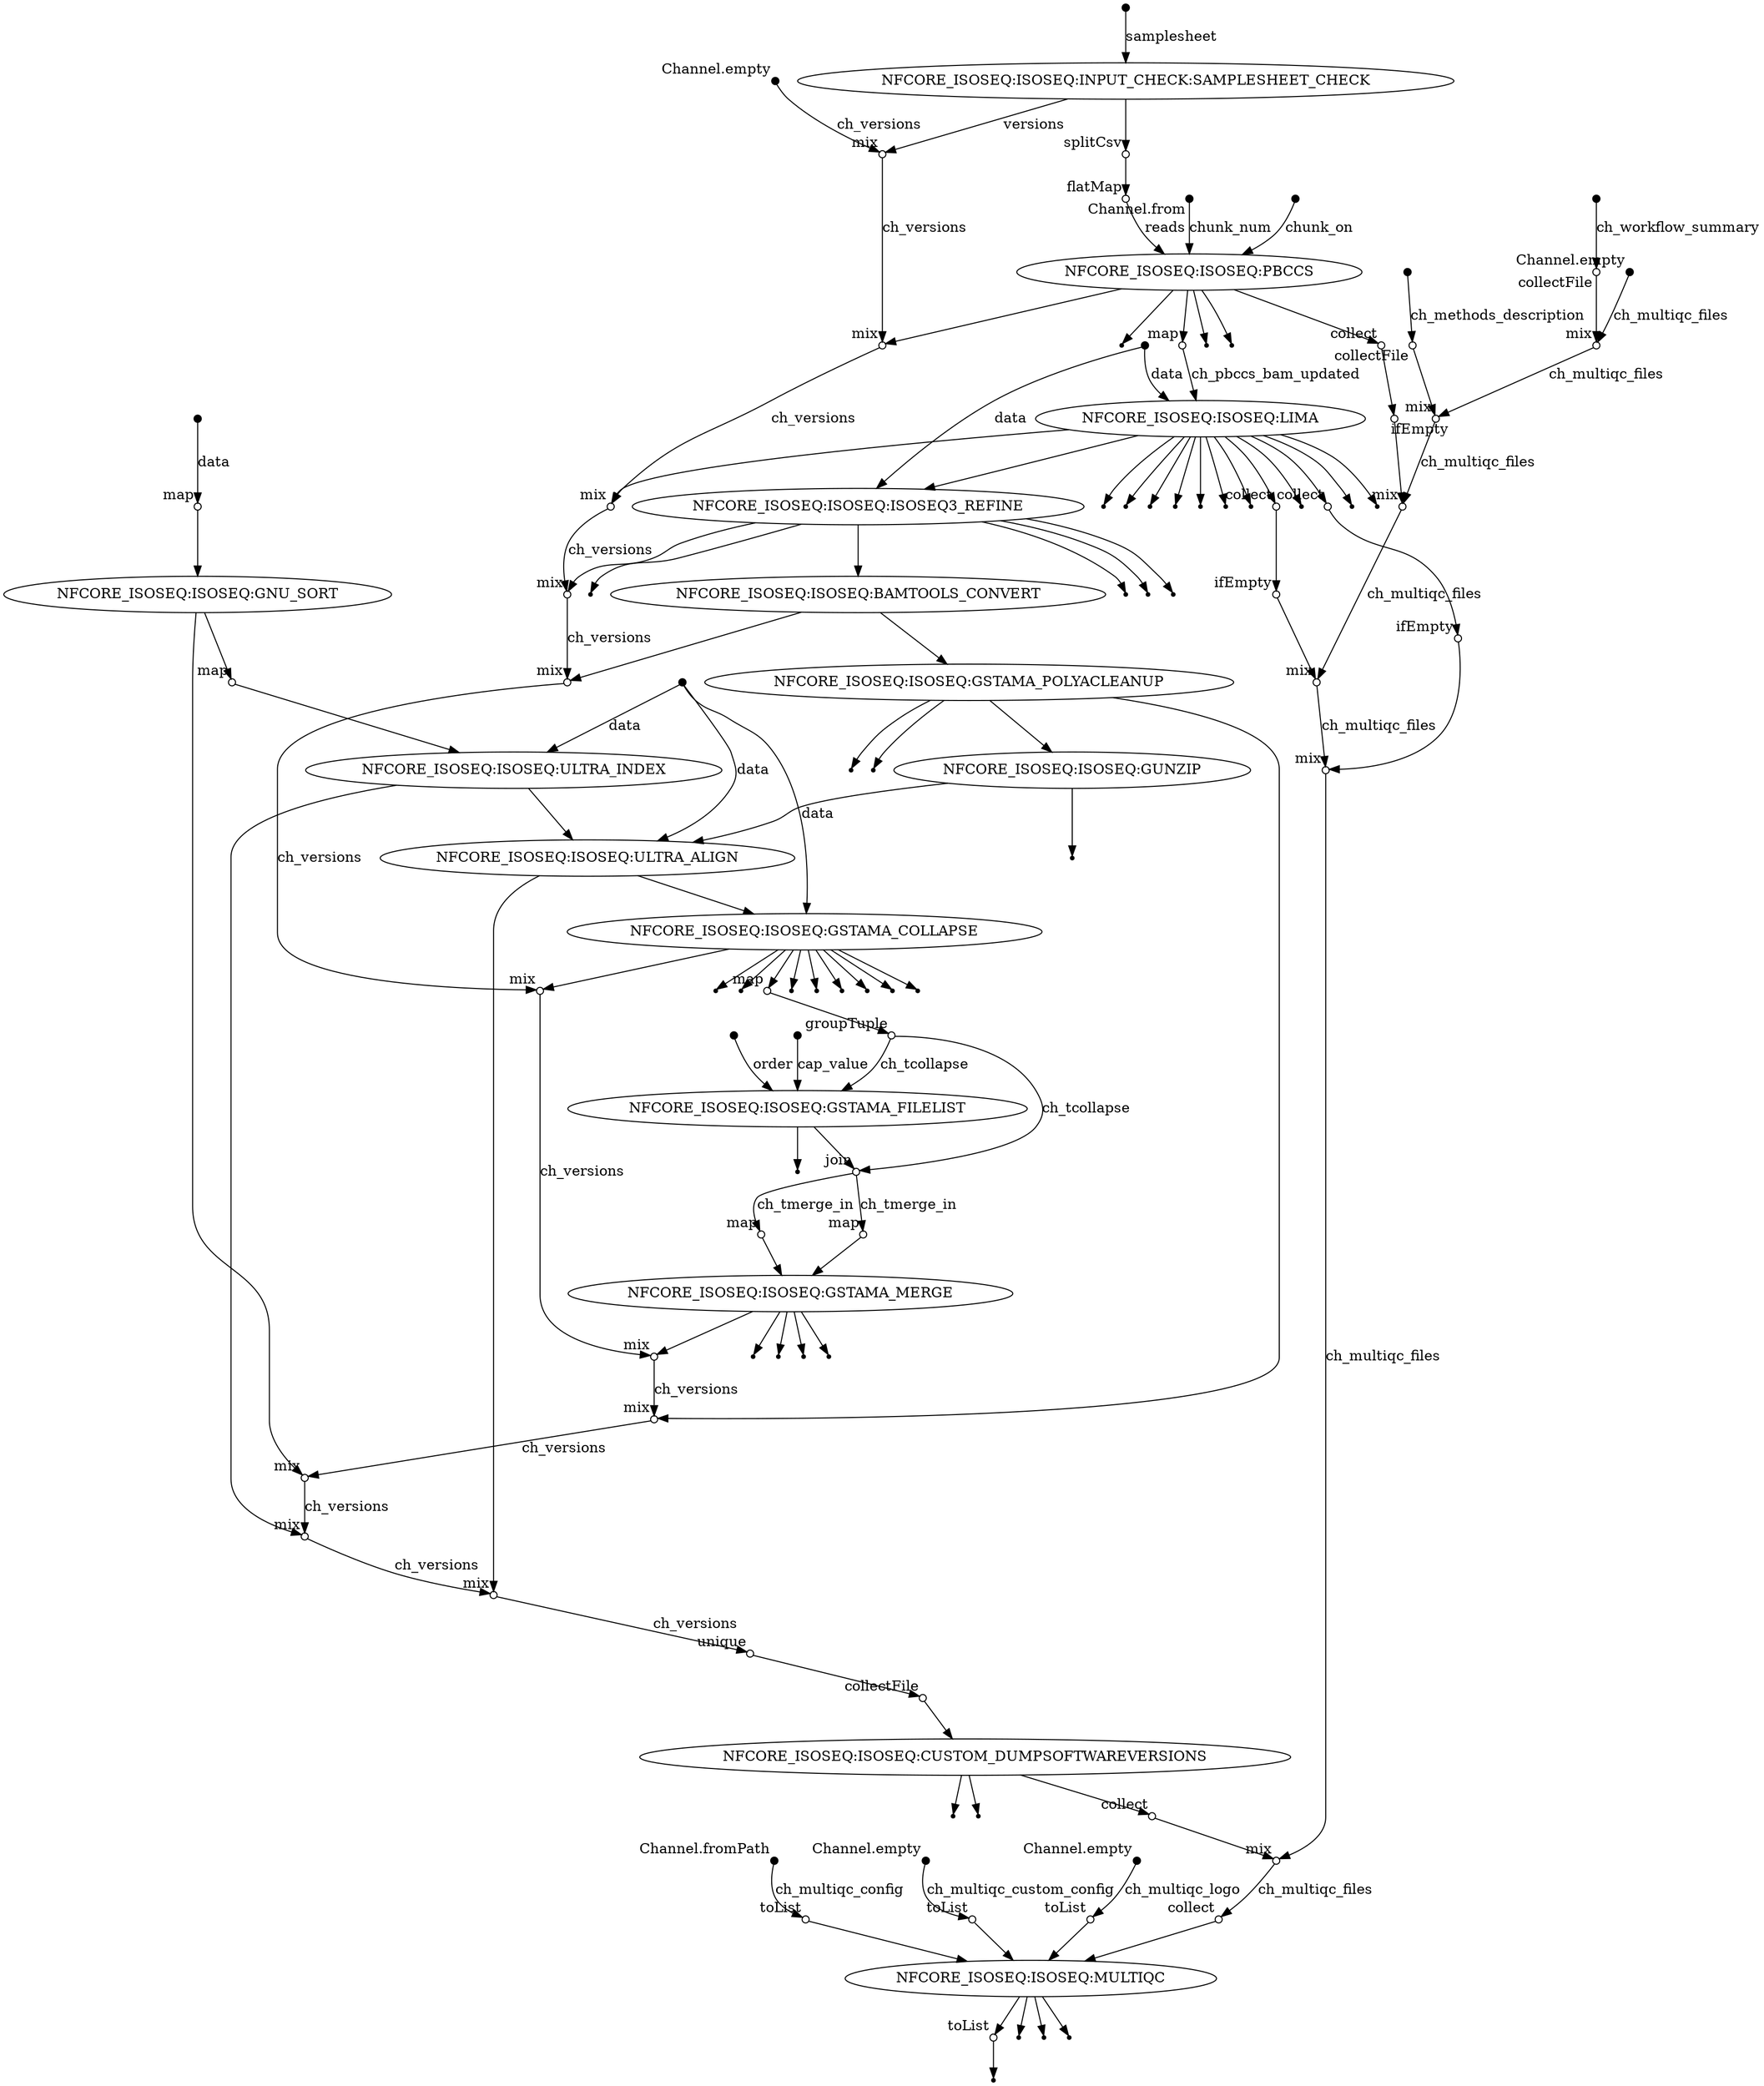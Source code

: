 digraph "isoseq_dag" {
v0 [shape=point,label="",fixedsize=true,width=0.1,xlabel="Channel.fromPath"];
v103 [shape=circle,label="",fixedsize=true,width=0.1,xlabel="toList"];
v0 -> v103 [label="ch_multiqc_config"];

v1 [shape=point,label="",fixedsize=true,width=0.1,xlabel="Channel.empty"];
v104 [shape=circle,label="",fixedsize=true,width=0.1,xlabel="toList"];
v1 -> v104 [label="ch_multiqc_custom_config"];

v2 [shape=point,label="",fixedsize=true,width=0.1,xlabel="Channel.empty"];
v105 [shape=circle,label="",fixedsize=true,width=0.1,xlabel="toList"];
v2 -> v105 [label="ch_multiqc_logo"];

v3 [shape=point,label="",fixedsize=true,width=0.1,xlabel="Channel.empty"];
v8 [shape=circle,label="",fixedsize=true,width=0.1,xlabel="mix"];
v3 -> v8 [label="ch_versions"];

v4 [shape=point,label="",fixedsize=true,width=0.1];
v5 [label="NFCORE_ISOSEQ:ISOSEQ:INPUT_CHECK:SAMPLESHEET_CHECK"];
v4 -> v5 [label="samplesheet"];

v5 [label="NFCORE_ISOSEQ:ISOSEQ:INPUT_CHECK:SAMPLESHEET_CHECK"];
v6 [shape=circle,label="",fixedsize=true,width=0.1,xlabel="splitCsv"];
v5 -> v6;

v5 [label="NFCORE_ISOSEQ:ISOSEQ:INPUT_CHECK:SAMPLESHEET_CHECK"];
v8 [shape=circle,label="",fixedsize=true,width=0.1,xlabel="mix"];
v5 -> v8 [label="versions"];

v6 [shape=circle,label="",fixedsize=true,width=0.1,xlabel="splitCsv"];
v7 [shape=circle,label="",fixedsize=true,width=0.1,xlabel="flatMap"];
v6 -> v7;

v7 [shape=circle,label="",fixedsize=true,width=0.1,xlabel="flatMap"];
v11 [label="NFCORE_ISOSEQ:ISOSEQ:PBCCS"];
v7 -> v11 [label="reads"];

v8 [shape=circle,label="",fixedsize=true,width=0.1,xlabel="mix"];
v69 [shape=circle,label="",fixedsize=true,width=0.1,xlabel="mix"];
v8 -> v69 [label="ch_versions"];

v9 [shape=point,label="",fixedsize=true,width=0.1,xlabel="Channel.from"];
v11 [label="NFCORE_ISOSEQ:ISOSEQ:PBCCS"];
v9 -> v11 [label="chunk_num"];

v10 [shape=point,label="",fixedsize=true,width=0.1];
v11 [label="NFCORE_ISOSEQ:ISOSEQ:PBCCS"];
v10 -> v11 [label="chunk_on"];

v11 [label="NFCORE_ISOSEQ:ISOSEQ:PBCCS"];
v15 [shape=circle,label="",fixedsize=true,width=0.1,xlabel="map"];
v11 -> v15;

v11 [label="NFCORE_ISOSEQ:ISOSEQ:PBCCS"];
v14 [shape=point];
v11 -> v14;

v11 [label="NFCORE_ISOSEQ:ISOSEQ:PBCCS"];
v13 [shape=point];
v11 -> v13;

v11 [label="NFCORE_ISOSEQ:ISOSEQ:PBCCS"];
v91 [shape=circle,label="",fixedsize=true,width=0.1,xlabel="collect"];
v11 -> v91;

v11 [label="NFCORE_ISOSEQ:ISOSEQ:PBCCS"];
v12 [shape=point];
v11 -> v12;

v11 [label="NFCORE_ISOSEQ:ISOSEQ:PBCCS"];
v69 [shape=circle,label="",fixedsize=true,width=0.1,xlabel="mix"];
v11 -> v69;

v15 [shape=circle,label="",fixedsize=true,width=0.1,xlabel="map"];
v17 [label="NFCORE_ISOSEQ:ISOSEQ:LIMA"];
v15 -> v17 [label="ch_pbccs_bam_updated"];

v16 [shape=point,label="",fixedsize=true,width=0.1];
v17 [label="NFCORE_ISOSEQ:ISOSEQ:LIMA"];
v16 -> v17 [label="data"];

v17 [label="NFCORE_ISOSEQ:ISOSEQ:LIMA"];
v97 [shape=circle,label="",fixedsize=true,width=0.1,xlabel="collect"];
v17 -> v97;

v17 [label="NFCORE_ISOSEQ:ISOSEQ:LIMA"];
v27 [shape=point];
v17 -> v27;

v17 [label="NFCORE_ISOSEQ:ISOSEQ:LIMA"];
v94 [shape=circle,label="",fixedsize=true,width=0.1,xlabel="collect"];
v17 -> v94;

v17 [label="NFCORE_ISOSEQ:ISOSEQ:LIMA"];
v70 [shape=circle,label="",fixedsize=true,width=0.1,xlabel="mix"];
v17 -> v70;

v17 [label="NFCORE_ISOSEQ:ISOSEQ:LIMA"];
v28 [label="NFCORE_ISOSEQ:ISOSEQ:ISOSEQ3_REFINE"];
v17 -> v28;

v17 [label="NFCORE_ISOSEQ:ISOSEQ:LIMA"];
v26 [shape=point];
v17 -> v26;

v17 [label="NFCORE_ISOSEQ:ISOSEQ:LIMA"];
v25 [shape=point];
v17 -> v25;

v17 [label="NFCORE_ISOSEQ:ISOSEQ:LIMA"];
v24 [shape=point];
v17 -> v24;

v17 [label="NFCORE_ISOSEQ:ISOSEQ:LIMA"];
v23 [shape=point];
v17 -> v23;

v17 [label="NFCORE_ISOSEQ:ISOSEQ:LIMA"];
v22 [shape=point];
v17 -> v22;

v17 [label="NFCORE_ISOSEQ:ISOSEQ:LIMA"];
v21 [shape=point];
v17 -> v21;

v17 [label="NFCORE_ISOSEQ:ISOSEQ:LIMA"];
v20 [shape=point];
v17 -> v20;

v17 [label="NFCORE_ISOSEQ:ISOSEQ:LIMA"];
v19 [shape=point];
v17 -> v19;

v17 [label="NFCORE_ISOSEQ:ISOSEQ:LIMA"];
v18 [shape=point];
v17 -> v18;

v16 [shape=point,label="",fixedsize=true,width=0.1];
v28 [label="NFCORE_ISOSEQ:ISOSEQ:ISOSEQ3_REFINE"];
v16 -> v28 [label="data"];

v28 [label="NFCORE_ISOSEQ:ISOSEQ:ISOSEQ3_REFINE"];
v33 [label="NFCORE_ISOSEQ:ISOSEQ:BAMTOOLS_CONVERT"];
v28 -> v33;

v28 [label="NFCORE_ISOSEQ:ISOSEQ:ISOSEQ3_REFINE"];
v32 [shape=point];
v28 -> v32;

v28 [label="NFCORE_ISOSEQ:ISOSEQ:ISOSEQ3_REFINE"];
v31 [shape=point];
v28 -> v31;

v28 [label="NFCORE_ISOSEQ:ISOSEQ:ISOSEQ3_REFINE"];
v30 [shape=point];
v28 -> v30;

v28 [label="NFCORE_ISOSEQ:ISOSEQ:ISOSEQ3_REFINE"];
v29 [shape=point];
v28 -> v29;

v28 [label="NFCORE_ISOSEQ:ISOSEQ:ISOSEQ3_REFINE"];
v71 [shape=circle,label="",fixedsize=true,width=0.1,xlabel="mix"];
v28 -> v71;

v33 [label="NFCORE_ISOSEQ:ISOSEQ:BAMTOOLS_CONVERT"];
v34 [label="NFCORE_ISOSEQ:ISOSEQ:GSTAMA_POLYACLEANUP"];
v33 -> v34;

v33 [label="NFCORE_ISOSEQ:ISOSEQ:BAMTOOLS_CONVERT"];
v72 [shape=circle,label="",fixedsize=true,width=0.1,xlabel="mix"];
v33 -> v72;

v34 [label="NFCORE_ISOSEQ:ISOSEQ:GSTAMA_POLYACLEANUP"];
v43 [label="NFCORE_ISOSEQ:ISOSEQ:GUNZIP"];
v34 -> v43;

v34 [label="NFCORE_ISOSEQ:ISOSEQ:GSTAMA_POLYACLEANUP"];
v36 [shape=point];
v34 -> v36;

v34 [label="NFCORE_ISOSEQ:ISOSEQ:GSTAMA_POLYACLEANUP"];
v35 [shape=point];
v34 -> v35;

v34 [label="NFCORE_ISOSEQ:ISOSEQ:GSTAMA_POLYACLEANUP"];
v75 [shape=circle,label="",fixedsize=true,width=0.1,xlabel="mix"];
v34 -> v75;

v37 [shape=point,label="",fixedsize=true,width=0.1];
v38 [shape=circle,label="",fixedsize=true,width=0.1,xlabel="map"];
v37 -> v38 [label="data"];

v38 [shape=circle,label="",fixedsize=true,width=0.1,xlabel="map"];
v39 [label="NFCORE_ISOSEQ:ISOSEQ:GNU_SORT"];
v38 -> v39;

v39 [label="NFCORE_ISOSEQ:ISOSEQ:GNU_SORT"];
v40 [shape=circle,label="",fixedsize=true,width=0.1,xlabel="map"];
v39 -> v40;

v39 [label="NFCORE_ISOSEQ:ISOSEQ:GNU_SORT"];
v76 [shape=circle,label="",fixedsize=true,width=0.1,xlabel="mix"];
v39 -> v76;

v40 [shape=circle,label="",fixedsize=true,width=0.1,xlabel="map"];
v42 [label="NFCORE_ISOSEQ:ISOSEQ:ULTRA_INDEX"];
v40 -> v42;

v41 [shape=point,label="",fixedsize=true,width=0.1];
v42 [label="NFCORE_ISOSEQ:ISOSEQ:ULTRA_INDEX"];
v41 -> v42 [label="data"];

v42 [label="NFCORE_ISOSEQ:ISOSEQ:ULTRA_INDEX"];
v45 [label="NFCORE_ISOSEQ:ISOSEQ:ULTRA_ALIGN"];
v42 -> v45;

v42 [label="NFCORE_ISOSEQ:ISOSEQ:ULTRA_INDEX"];
v77 [shape=circle,label="",fixedsize=true,width=0.1,xlabel="mix"];
v42 -> v77;

v43 [label="NFCORE_ISOSEQ:ISOSEQ:GUNZIP"];
v45 [label="NFCORE_ISOSEQ:ISOSEQ:ULTRA_ALIGN"];
v43 -> v45;

v43 [label="NFCORE_ISOSEQ:ISOSEQ:GUNZIP"];
v44 [shape=point];
v43 -> v44;

v41 [shape=point,label="",fixedsize=true,width=0.1];
v45 [label="NFCORE_ISOSEQ:ISOSEQ:ULTRA_ALIGN"];
v41 -> v45 [label="data"];

v45 [label="NFCORE_ISOSEQ:ISOSEQ:ULTRA_ALIGN"];
v46 [label="NFCORE_ISOSEQ:ISOSEQ:GSTAMA_COLLAPSE"];
v45 -> v46;

v45 [label="NFCORE_ISOSEQ:ISOSEQ:ULTRA_ALIGN"];
v78 [shape=circle,label="",fixedsize=true,width=0.1,xlabel="mix"];
v45 -> v78;

v41 [shape=point,label="",fixedsize=true,width=0.1];
v46 [label="NFCORE_ISOSEQ:ISOSEQ:GSTAMA_COLLAPSE"];
v41 -> v46 [label="data"];

v46 [label="NFCORE_ISOSEQ:ISOSEQ:GSTAMA_COLLAPSE"];
v55 [shape=circle,label="",fixedsize=true,width=0.1,xlabel="map"];
v46 -> v55;

v46 [label="NFCORE_ISOSEQ:ISOSEQ:GSTAMA_COLLAPSE"];
v54 [shape=point];
v46 -> v54;

v46 [label="NFCORE_ISOSEQ:ISOSEQ:GSTAMA_COLLAPSE"];
v53 [shape=point];
v46 -> v53;

v46 [label="NFCORE_ISOSEQ:ISOSEQ:GSTAMA_COLLAPSE"];
v52 [shape=point];
v46 -> v52;

v46 [label="NFCORE_ISOSEQ:ISOSEQ:GSTAMA_COLLAPSE"];
v51 [shape=point];
v46 -> v51;

v46 [label="NFCORE_ISOSEQ:ISOSEQ:GSTAMA_COLLAPSE"];
v50 [shape=point];
v46 -> v50;

v46 [label="NFCORE_ISOSEQ:ISOSEQ:GSTAMA_COLLAPSE"];
v49 [shape=point];
v46 -> v49;

v46 [label="NFCORE_ISOSEQ:ISOSEQ:GSTAMA_COLLAPSE"];
v73 [shape=circle,label="",fixedsize=true,width=0.1,xlabel="mix"];
v46 -> v73;

v46 [label="NFCORE_ISOSEQ:ISOSEQ:GSTAMA_COLLAPSE"];
v48 [shape=point];
v46 -> v48;

v46 [label="NFCORE_ISOSEQ:ISOSEQ:GSTAMA_COLLAPSE"];
v47 [shape=point];
v46 -> v47;

v55 [shape=circle,label="",fixedsize=true,width=0.1,xlabel="map"];
v56 [shape=circle,label="",fixedsize=true,width=0.1,xlabel="groupTuple"];
v55 -> v56;

v56 [shape=circle,label="",fixedsize=true,width=0.1,xlabel="groupTuple"];
v59 [label="NFCORE_ISOSEQ:ISOSEQ:GSTAMA_FILELIST"];
v56 -> v59 [label="ch_tcollapse"];

v57 [shape=point,label="",fixedsize=true,width=0.1];
v59 [label="NFCORE_ISOSEQ:ISOSEQ:GSTAMA_FILELIST"];
v57 -> v59 [label="cap_value"];

v58 [shape=point,label="",fixedsize=true,width=0.1];
v59 [label="NFCORE_ISOSEQ:ISOSEQ:GSTAMA_FILELIST"];
v58 -> v59 [label="order"];

v59 [label="NFCORE_ISOSEQ:ISOSEQ:GSTAMA_FILELIST"];
v61 [shape=circle,label="",fixedsize=true,width=0.1,xlabel="join"];
v59 -> v61;

v59 [label="NFCORE_ISOSEQ:ISOSEQ:GSTAMA_FILELIST"];
v60 [shape=point];
v59 -> v60;

v56 [shape=circle,label="",fixedsize=true,width=0.1,xlabel="groupTuple"];
v61 [shape=circle,label="",fixedsize=true,width=0.1,xlabel="join"];
v56 -> v61 [label="ch_tcollapse"];

v61 [shape=circle,label="",fixedsize=true,width=0.1,xlabel="join"];
v62 [shape=circle,label="",fixedsize=true,width=0.1,xlabel="map"];
v61 -> v62 [label="ch_tmerge_in"];

v62 [shape=circle,label="",fixedsize=true,width=0.1,xlabel="map"];
v64 [label="NFCORE_ISOSEQ:ISOSEQ:GSTAMA_MERGE"];
v62 -> v64;

v61 [shape=circle,label="",fixedsize=true,width=0.1,xlabel="join"];
v63 [shape=circle,label="",fixedsize=true,width=0.1,xlabel="map"];
v61 -> v63 [label="ch_tmerge_in"];

v63 [shape=circle,label="",fixedsize=true,width=0.1,xlabel="map"];
v64 [label="NFCORE_ISOSEQ:ISOSEQ:GSTAMA_MERGE"];
v63 -> v64;

v64 [label="NFCORE_ISOSEQ:ISOSEQ:GSTAMA_MERGE"];
v68 [shape=point];
v64 -> v68;

v64 [label="NFCORE_ISOSEQ:ISOSEQ:GSTAMA_MERGE"];
v67 [shape=point];
v64 -> v67;

v64 [label="NFCORE_ISOSEQ:ISOSEQ:GSTAMA_MERGE"];
v66 [shape=point];
v64 -> v66;

v64 [label="NFCORE_ISOSEQ:ISOSEQ:GSTAMA_MERGE"];
v65 [shape=point];
v64 -> v65;

v64 [label="NFCORE_ISOSEQ:ISOSEQ:GSTAMA_MERGE"];
v74 [shape=circle,label="",fixedsize=true,width=0.1,xlabel="mix"];
v64 -> v74;

v69 [shape=circle,label="",fixedsize=true,width=0.1,xlabel="mix"];
v70 [shape=circle,label="",fixedsize=true,width=0.1,xlabel="mix"];
v69 -> v70 [label="ch_versions"];

v70 [shape=circle,label="",fixedsize=true,width=0.1,xlabel="mix"];
v71 [shape=circle,label="",fixedsize=true,width=0.1,xlabel="mix"];
v70 -> v71 [label="ch_versions"];

v71 [shape=circle,label="",fixedsize=true,width=0.1,xlabel="mix"];
v72 [shape=circle,label="",fixedsize=true,width=0.1,xlabel="mix"];
v71 -> v72 [label="ch_versions"];

v72 [shape=circle,label="",fixedsize=true,width=0.1,xlabel="mix"];
v73 [shape=circle,label="",fixedsize=true,width=0.1,xlabel="mix"];
v72 -> v73 [label="ch_versions"];

v73 [shape=circle,label="",fixedsize=true,width=0.1,xlabel="mix"];
v74 [shape=circle,label="",fixedsize=true,width=0.1,xlabel="mix"];
v73 -> v74 [label="ch_versions"];

v74 [shape=circle,label="",fixedsize=true,width=0.1,xlabel="mix"];
v75 [shape=circle,label="",fixedsize=true,width=0.1,xlabel="mix"];
v74 -> v75 [label="ch_versions"];

v75 [shape=circle,label="",fixedsize=true,width=0.1,xlabel="mix"];
v76 [shape=circle,label="",fixedsize=true,width=0.1,xlabel="mix"];
v75 -> v76 [label="ch_versions"];

v76 [shape=circle,label="",fixedsize=true,width=0.1,xlabel="mix"];
v77 [shape=circle,label="",fixedsize=true,width=0.1,xlabel="mix"];
v76 -> v77 [label="ch_versions"];

v77 [shape=circle,label="",fixedsize=true,width=0.1,xlabel="mix"];
v78 [shape=circle,label="",fixedsize=true,width=0.1,xlabel="mix"];
v77 -> v78 [label="ch_versions"];

v78 [shape=circle,label="",fixedsize=true,width=0.1,xlabel="mix"];
v79 [shape=circle,label="",fixedsize=true,width=0.1,xlabel="unique"];
v78 -> v79 [label="ch_versions"];

v79 [shape=circle,label="",fixedsize=true,width=0.1,xlabel="unique"];
v80 [shape=circle,label="",fixedsize=true,width=0.1,xlabel="collectFile"];
v79 -> v80;

v80 [shape=circle,label="",fixedsize=true,width=0.1,xlabel="collectFile"];
v81 [label="NFCORE_ISOSEQ:ISOSEQ:CUSTOM_DUMPSOFTWAREVERSIONS"];
v80 -> v81;

v81 [label="NFCORE_ISOSEQ:ISOSEQ:CUSTOM_DUMPSOFTWAREVERSIONS"];
v83 [shape=point];
v81 -> v83;

v81 [label="NFCORE_ISOSEQ:ISOSEQ:CUSTOM_DUMPSOFTWAREVERSIONS"];
v100 [shape=circle,label="",fixedsize=true,width=0.1,xlabel="collect"];
v81 -> v100;

v81 [label="NFCORE_ISOSEQ:ISOSEQ:CUSTOM_DUMPSOFTWAREVERSIONS"];
v82 [shape=point];
v81 -> v82;

v84 [shape=point,label="",fixedsize=true,width=0.1,xlabel="Channel.empty"];
v87 [shape=circle,label="",fixedsize=true,width=0.1,xlabel="mix"];
v84 -> v87 [label="ch_multiqc_files"];

v85 [shape=point,label="",fixedsize=true,width=0.1];
v86 [shape=circle,label="",fixedsize=true,width=0.1,xlabel="collectFile"];
v85 -> v86 [label="ch_workflow_summary"];

v86 [shape=circle,label="",fixedsize=true,width=0.1,xlabel="collectFile"];
v87 [shape=circle,label="",fixedsize=true,width=0.1,xlabel="mix"];
v86 -> v87;

v87 [shape=circle,label="",fixedsize=true,width=0.1,xlabel="mix"];
v90 [shape=circle,label="",fixedsize=true,width=0.1,xlabel="mix"];
v87 -> v90 [label="ch_multiqc_files"];

v88 [shape=point,label="",fixedsize=true,width=0.1];
v89 [shape=circle,label="",fixedsize=true,width=0.1,xlabel="collectFile"];
v88 -> v89 [label="ch_methods_description"];

v89 [shape=circle,label="",fixedsize=true,width=0.1,xlabel="collectFile"];
v90 [shape=circle,label="",fixedsize=true,width=0.1,xlabel="mix"];
v89 -> v90;

v90 [shape=circle,label="",fixedsize=true,width=0.1,xlabel="mix"];
v93 [shape=circle,label="",fixedsize=true,width=0.1,xlabel="mix"];
v90 -> v93 [label="ch_multiqc_files"];

v91 [shape=circle,label="",fixedsize=true,width=0.1,xlabel="collect"];
v92 [shape=circle,label="",fixedsize=true,width=0.1,xlabel="ifEmpty"];
v91 -> v92;

v92 [shape=circle,label="",fixedsize=true,width=0.1,xlabel="ifEmpty"];
v93 [shape=circle,label="",fixedsize=true,width=0.1,xlabel="mix"];
v92 -> v93;

v93 [shape=circle,label="",fixedsize=true,width=0.1,xlabel="mix"];
v96 [shape=circle,label="",fixedsize=true,width=0.1,xlabel="mix"];
v93 -> v96 [label="ch_multiqc_files"];

v94 [shape=circle,label="",fixedsize=true,width=0.1,xlabel="collect"];
v95 [shape=circle,label="",fixedsize=true,width=0.1,xlabel="ifEmpty"];
v94 -> v95;

v95 [shape=circle,label="",fixedsize=true,width=0.1,xlabel="ifEmpty"];
v96 [shape=circle,label="",fixedsize=true,width=0.1,xlabel="mix"];
v95 -> v96;

v96 [shape=circle,label="",fixedsize=true,width=0.1,xlabel="mix"];
v99 [shape=circle,label="",fixedsize=true,width=0.1,xlabel="mix"];
v96 -> v99 [label="ch_multiqc_files"];

v97 [shape=circle,label="",fixedsize=true,width=0.1,xlabel="collect"];
v98 [shape=circle,label="",fixedsize=true,width=0.1,xlabel="ifEmpty"];
v97 -> v98;

v98 [shape=circle,label="",fixedsize=true,width=0.1,xlabel="ifEmpty"];
v99 [shape=circle,label="",fixedsize=true,width=0.1,xlabel="mix"];
v98 -> v99;

v99 [shape=circle,label="",fixedsize=true,width=0.1,xlabel="mix"];
v101 [shape=circle,label="",fixedsize=true,width=0.1,xlabel="mix"];
v99 -> v101 [label="ch_multiqc_files"];

v100 [shape=circle,label="",fixedsize=true,width=0.1,xlabel="collect"];
v101 [shape=circle,label="",fixedsize=true,width=0.1,xlabel="mix"];
v100 -> v101;

v101 [shape=circle,label="",fixedsize=true,width=0.1,xlabel="mix"];
v102 [shape=circle,label="",fixedsize=true,width=0.1,xlabel="collect"];
v101 -> v102 [label="ch_multiqc_files"];

v102 [shape=circle,label="",fixedsize=true,width=0.1,xlabel="collect"];
v106 [label="NFCORE_ISOSEQ:ISOSEQ:MULTIQC"];
v102 -> v106;

v103 [shape=circle,label="",fixedsize=true,width=0.1,xlabel="toList"];
v106 [label="NFCORE_ISOSEQ:ISOSEQ:MULTIQC"];
v103 -> v106;

v104 [shape=circle,label="",fixedsize=true,width=0.1,xlabel="toList"];
v106 [label="NFCORE_ISOSEQ:ISOSEQ:MULTIQC"];
v104 -> v106;

v105 [shape=circle,label="",fixedsize=true,width=0.1,xlabel="toList"];
v106 [label="NFCORE_ISOSEQ:ISOSEQ:MULTIQC"];
v105 -> v106;

v106 [label="NFCORE_ISOSEQ:ISOSEQ:MULTIQC"];
v110 [shape=circle,label="",fixedsize=true,width=0.1,xlabel="toList"];
v106 -> v110;

v106 [label="NFCORE_ISOSEQ:ISOSEQ:MULTIQC"];
v109 [shape=point];
v106 -> v109;

v106 [label="NFCORE_ISOSEQ:ISOSEQ:MULTIQC"];
v108 [shape=point];
v106 -> v108;

v106 [label="NFCORE_ISOSEQ:ISOSEQ:MULTIQC"];
v107 [shape=point];
v106 -> v107;

v110 [shape=circle,label="",fixedsize=true,width=0.1,xlabel="toList"];
v111 [shape=point];
v110 -> v111;

}
